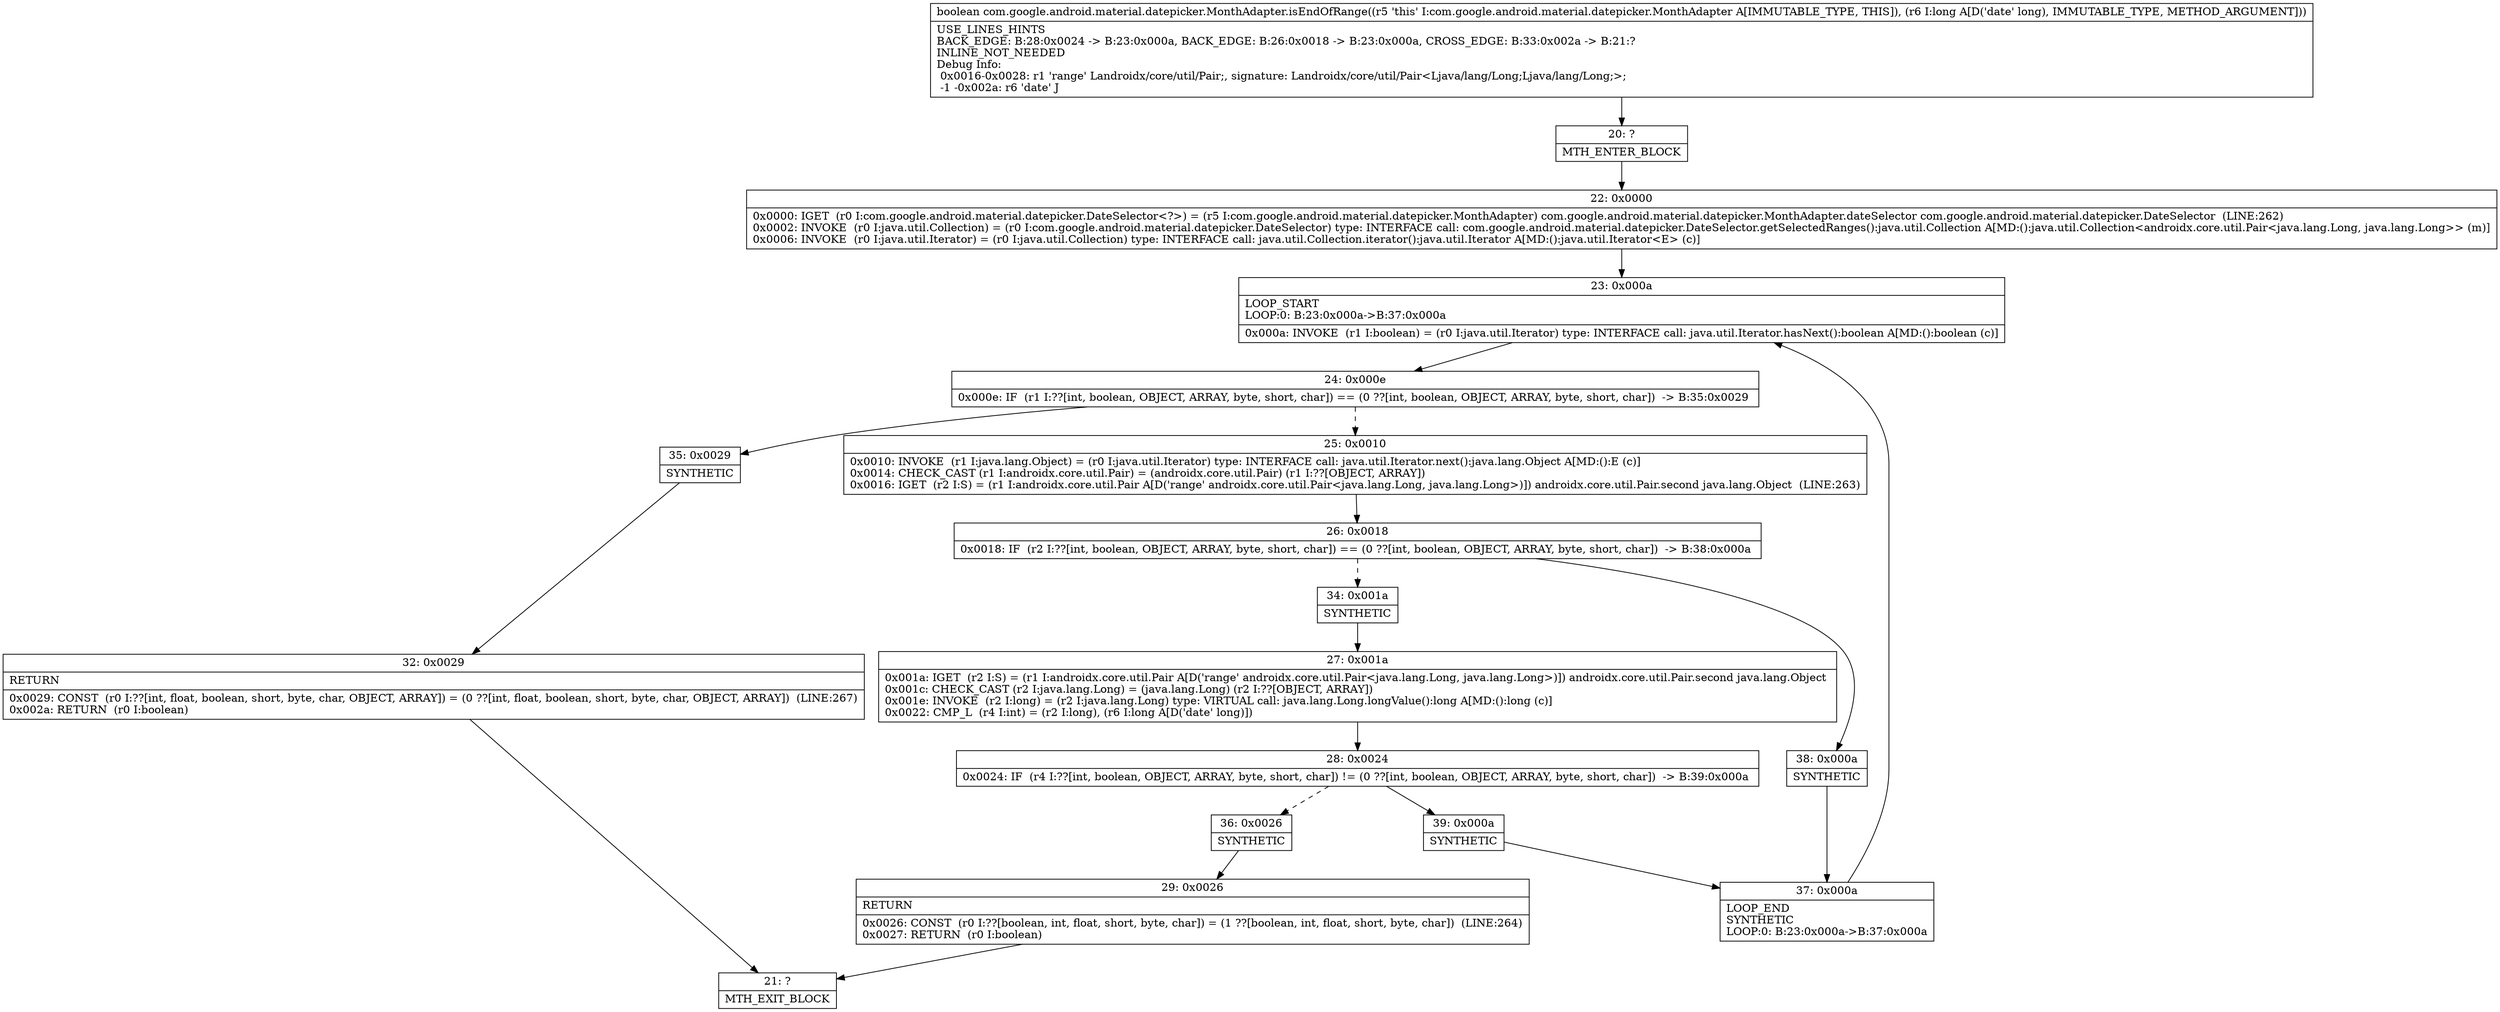 digraph "CFG forcom.google.android.material.datepicker.MonthAdapter.isEndOfRange(J)Z" {
Node_20 [shape=record,label="{20\:\ ?|MTH_ENTER_BLOCK\l}"];
Node_22 [shape=record,label="{22\:\ 0x0000|0x0000: IGET  (r0 I:com.google.android.material.datepicker.DateSelector\<?\>) = (r5 I:com.google.android.material.datepicker.MonthAdapter) com.google.android.material.datepicker.MonthAdapter.dateSelector com.google.android.material.datepicker.DateSelector  (LINE:262)\l0x0002: INVOKE  (r0 I:java.util.Collection) = (r0 I:com.google.android.material.datepicker.DateSelector) type: INTERFACE call: com.google.android.material.datepicker.DateSelector.getSelectedRanges():java.util.Collection A[MD:():java.util.Collection\<androidx.core.util.Pair\<java.lang.Long, java.lang.Long\>\> (m)]\l0x0006: INVOKE  (r0 I:java.util.Iterator) = (r0 I:java.util.Collection) type: INTERFACE call: java.util.Collection.iterator():java.util.Iterator A[MD:():java.util.Iterator\<E\> (c)]\l}"];
Node_23 [shape=record,label="{23\:\ 0x000a|LOOP_START\lLOOP:0: B:23:0x000a\-\>B:37:0x000a\l|0x000a: INVOKE  (r1 I:boolean) = (r0 I:java.util.Iterator) type: INTERFACE call: java.util.Iterator.hasNext():boolean A[MD:():boolean (c)]\l}"];
Node_24 [shape=record,label="{24\:\ 0x000e|0x000e: IF  (r1 I:??[int, boolean, OBJECT, ARRAY, byte, short, char]) == (0 ??[int, boolean, OBJECT, ARRAY, byte, short, char])  \-\> B:35:0x0029 \l}"];
Node_25 [shape=record,label="{25\:\ 0x0010|0x0010: INVOKE  (r1 I:java.lang.Object) = (r0 I:java.util.Iterator) type: INTERFACE call: java.util.Iterator.next():java.lang.Object A[MD:():E (c)]\l0x0014: CHECK_CAST (r1 I:androidx.core.util.Pair) = (androidx.core.util.Pair) (r1 I:??[OBJECT, ARRAY]) \l0x0016: IGET  (r2 I:S) = (r1 I:androidx.core.util.Pair A[D('range' androidx.core.util.Pair\<java.lang.Long, java.lang.Long\>)]) androidx.core.util.Pair.second java.lang.Object  (LINE:263)\l}"];
Node_26 [shape=record,label="{26\:\ 0x0018|0x0018: IF  (r2 I:??[int, boolean, OBJECT, ARRAY, byte, short, char]) == (0 ??[int, boolean, OBJECT, ARRAY, byte, short, char])  \-\> B:38:0x000a \l}"];
Node_34 [shape=record,label="{34\:\ 0x001a|SYNTHETIC\l}"];
Node_27 [shape=record,label="{27\:\ 0x001a|0x001a: IGET  (r2 I:S) = (r1 I:androidx.core.util.Pair A[D('range' androidx.core.util.Pair\<java.lang.Long, java.lang.Long\>)]) androidx.core.util.Pair.second java.lang.Object \l0x001c: CHECK_CAST (r2 I:java.lang.Long) = (java.lang.Long) (r2 I:??[OBJECT, ARRAY]) \l0x001e: INVOKE  (r2 I:long) = (r2 I:java.lang.Long) type: VIRTUAL call: java.lang.Long.longValue():long A[MD:():long (c)]\l0x0022: CMP_L  (r4 I:int) = (r2 I:long), (r6 I:long A[D('date' long)]) \l}"];
Node_28 [shape=record,label="{28\:\ 0x0024|0x0024: IF  (r4 I:??[int, boolean, OBJECT, ARRAY, byte, short, char]) != (0 ??[int, boolean, OBJECT, ARRAY, byte, short, char])  \-\> B:39:0x000a \l}"];
Node_36 [shape=record,label="{36\:\ 0x0026|SYNTHETIC\l}"];
Node_29 [shape=record,label="{29\:\ 0x0026|RETURN\l|0x0026: CONST  (r0 I:??[boolean, int, float, short, byte, char]) = (1 ??[boolean, int, float, short, byte, char])  (LINE:264)\l0x0027: RETURN  (r0 I:boolean) \l}"];
Node_21 [shape=record,label="{21\:\ ?|MTH_EXIT_BLOCK\l}"];
Node_39 [shape=record,label="{39\:\ 0x000a|SYNTHETIC\l}"];
Node_37 [shape=record,label="{37\:\ 0x000a|LOOP_END\lSYNTHETIC\lLOOP:0: B:23:0x000a\-\>B:37:0x000a\l}"];
Node_38 [shape=record,label="{38\:\ 0x000a|SYNTHETIC\l}"];
Node_35 [shape=record,label="{35\:\ 0x0029|SYNTHETIC\l}"];
Node_32 [shape=record,label="{32\:\ 0x0029|RETURN\l|0x0029: CONST  (r0 I:??[int, float, boolean, short, byte, char, OBJECT, ARRAY]) = (0 ??[int, float, boolean, short, byte, char, OBJECT, ARRAY])  (LINE:267)\l0x002a: RETURN  (r0 I:boolean) \l}"];
MethodNode[shape=record,label="{boolean com.google.android.material.datepicker.MonthAdapter.isEndOfRange((r5 'this' I:com.google.android.material.datepicker.MonthAdapter A[IMMUTABLE_TYPE, THIS]), (r6 I:long A[D('date' long), IMMUTABLE_TYPE, METHOD_ARGUMENT]))  | USE_LINES_HINTS\lBACK_EDGE: B:28:0x0024 \-\> B:23:0x000a, BACK_EDGE: B:26:0x0018 \-\> B:23:0x000a, CROSS_EDGE: B:33:0x002a \-\> B:21:?\lINLINE_NOT_NEEDED\lDebug Info:\l  0x0016\-0x0028: r1 'range' Landroidx\/core\/util\/Pair;, signature: Landroidx\/core\/util\/Pair\<Ljava\/lang\/Long;Ljava\/lang\/Long;\>;\l  \-1 \-0x002a: r6 'date' J\l}"];
MethodNode -> Node_20;Node_20 -> Node_22;
Node_22 -> Node_23;
Node_23 -> Node_24;
Node_24 -> Node_25[style=dashed];
Node_24 -> Node_35;
Node_25 -> Node_26;
Node_26 -> Node_34[style=dashed];
Node_26 -> Node_38;
Node_34 -> Node_27;
Node_27 -> Node_28;
Node_28 -> Node_36[style=dashed];
Node_28 -> Node_39;
Node_36 -> Node_29;
Node_29 -> Node_21;
Node_39 -> Node_37;
Node_37 -> Node_23;
Node_38 -> Node_37;
Node_35 -> Node_32;
Node_32 -> Node_21;
}

